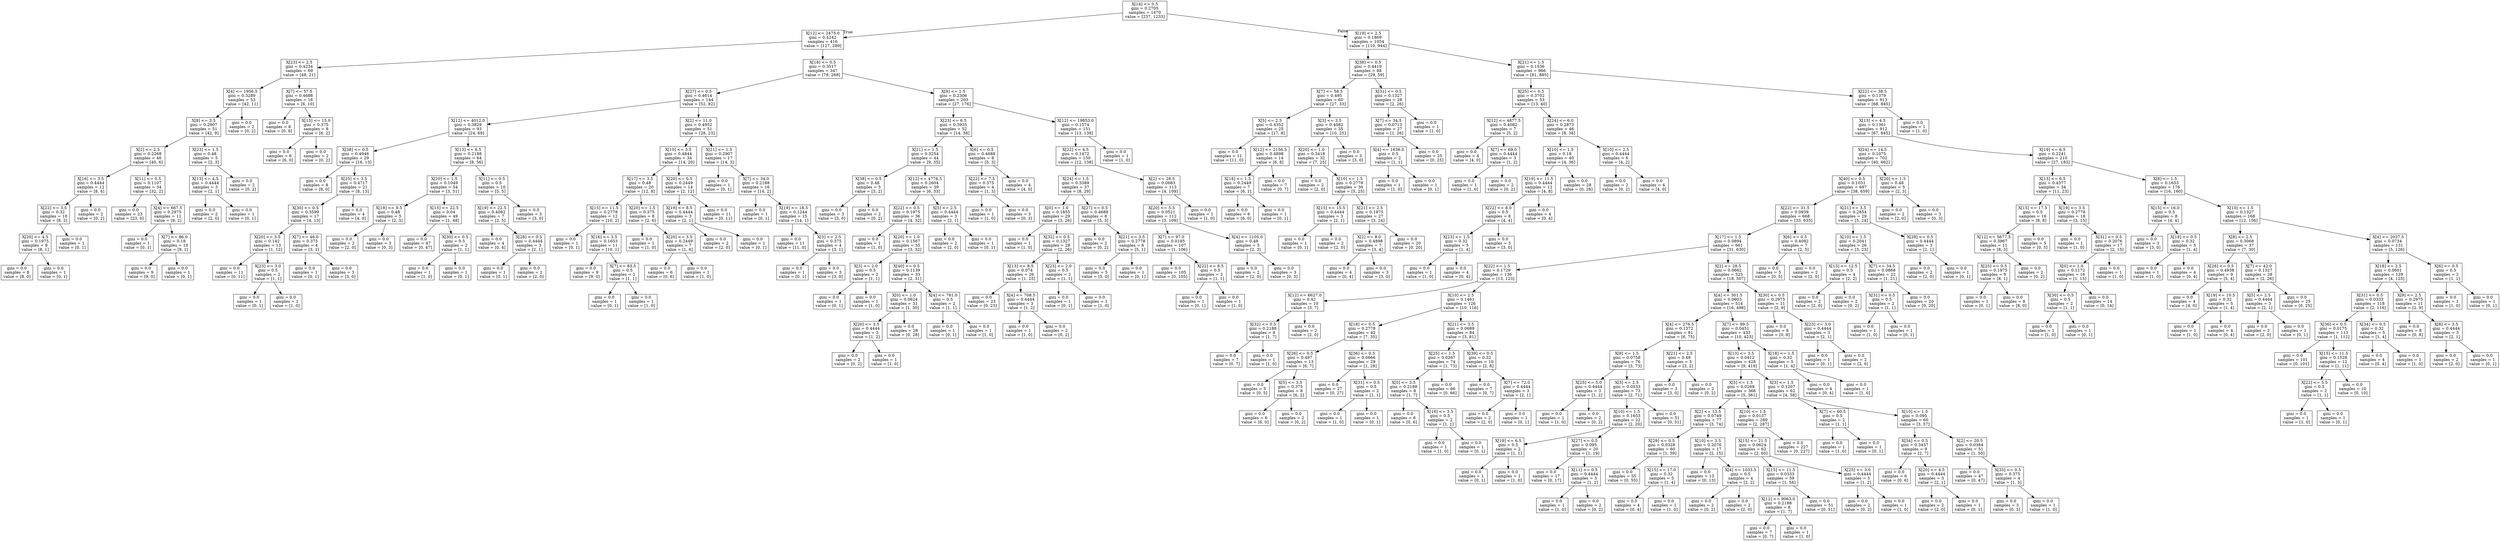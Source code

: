 digraph Tree {
node [shape=box] ;
0 [label="X[14] <= 0.5\ngini = 0.2705\nsamples = 1470\nvalue = [237, 1233]"] ;
1 [label="X[12] <= 2475.0\ngini = 0.4242\nsamples = 416\nvalue = [127, 289]"] ;
0 -> 1 [labeldistance=2.5, labelangle=45, headlabel="True"] ;
2 [label="X[23] <= 2.5\ngini = 0.4234\nsamples = 69\nvalue = [48, 21]"] ;
1 -> 2 ;
3 [label="X[4] <= 1956.5\ngini = 0.3289\nsamples = 53\nvalue = [42, 11]"] ;
2 -> 3 ;
4 [label="X[8] <= 3.5\ngini = 0.2907\nsamples = 51\nvalue = [42, 9]"] ;
3 -> 4 ;
5 [label="X[2] <= 2.5\ngini = 0.2268\nsamples = 46\nvalue = [40, 6]"] ;
4 -> 5 ;
6 [label="X[16] <= 3.5\ngini = 0.4444\nsamples = 12\nvalue = [8, 4]"] ;
5 -> 6 ;
7 [label="X[22] <= 3.5\ngini = 0.32\nsamples = 10\nvalue = [8, 2]"] ;
6 -> 7 ;
8 [label="X[20] <= 4.5\ngini = 0.1975\nsamples = 9\nvalue = [8, 1]"] ;
7 -> 8 ;
9 [label="gini = 0.0\nsamples = 8\nvalue = [8, 0]"] ;
8 -> 9 ;
10 [label="gini = 0.0\nsamples = 1\nvalue = [0, 1]"] ;
8 -> 10 ;
11 [label="gini = 0.0\nsamples = 1\nvalue = [0, 1]"] ;
7 -> 11 ;
12 [label="gini = 0.0\nsamples = 2\nvalue = [0, 2]"] ;
6 -> 12 ;
13 [label="X[11] <= 0.5\ngini = 0.1107\nsamples = 34\nvalue = [32, 2]"] ;
5 -> 13 ;
14 [label="gini = 0.0\nsamples = 23\nvalue = [23, 0]"] ;
13 -> 14 ;
15 [label="X[4] <= 667.5\ngini = 0.2975\nsamples = 11\nvalue = [9, 2]"] ;
13 -> 15 ;
16 [label="gini = 0.0\nsamples = 1\nvalue = [0, 1]"] ;
15 -> 16 ;
17 [label="X[7] <= 86.0\ngini = 0.18\nsamples = 10\nvalue = [9, 1]"] ;
15 -> 17 ;
18 [label="gini = 0.0\nsamples = 9\nvalue = [9, 0]"] ;
17 -> 18 ;
19 [label="gini = 0.0\nsamples = 1\nvalue = [0, 1]"] ;
17 -> 19 ;
20 [label="X[23] <= 1.5\ngini = 0.48\nsamples = 5\nvalue = [2, 3]"] ;
4 -> 20 ;
21 [label="X[13] <= 4.5\ngini = 0.4444\nsamples = 3\nvalue = [2, 1]"] ;
20 -> 21 ;
22 [label="gini = 0.0\nsamples = 2\nvalue = [2, 0]"] ;
21 -> 22 ;
23 [label="gini = 0.0\nsamples = 1\nvalue = [0, 1]"] ;
21 -> 23 ;
24 [label="gini = 0.0\nsamples = 2\nvalue = [0, 2]"] ;
20 -> 24 ;
25 [label="gini = 0.0\nsamples = 2\nvalue = [0, 2]"] ;
3 -> 25 ;
26 [label="X[7] <= 57.5\ngini = 0.4688\nsamples = 16\nvalue = [6, 10]"] ;
2 -> 26 ;
27 [label="gini = 0.0\nsamples = 8\nvalue = [0, 8]"] ;
26 -> 27 ;
28 [label="X[15] <= 15.0\ngini = 0.375\nsamples = 8\nvalue = [6, 2]"] ;
26 -> 28 ;
29 [label="gini = 0.0\nsamples = 6\nvalue = [6, 0]"] ;
28 -> 29 ;
30 [label="gini = 0.0\nsamples = 2\nvalue = [0, 2]"] ;
28 -> 30 ;
31 [label="X[18] <= 0.5\ngini = 0.3517\nsamples = 347\nvalue = [79, 268]"] ;
1 -> 31 ;
32 [label="X[27] <= 0.5\ngini = 0.4614\nsamples = 144\nvalue = [52, 92]"] ;
31 -> 32 ;
33 [label="X[12] <= 4012.0\ngini = 0.3829\nsamples = 93\nvalue = [24, 69]"] ;
32 -> 33 ;
34 [label="X[38] <= 0.5\ngini = 0.4946\nsamples = 29\nvalue = [16, 13]"] ;
33 -> 34 ;
35 [label="gini = 0.0\nsamples = 8\nvalue = [8, 0]"] ;
34 -> 35 ;
36 [label="X[25] <= 3.5\ngini = 0.4717\nsamples = 21\nvalue = [8, 13]"] ;
34 -> 36 ;
37 [label="X[30] <= 0.5\ngini = 0.3599\nsamples = 17\nvalue = [4, 13]"] ;
36 -> 37 ;
38 [label="X[20] <= 3.5\ngini = 0.142\nsamples = 13\nvalue = [1, 12]"] ;
37 -> 38 ;
39 [label="gini = 0.0\nsamples = 11\nvalue = [0, 11]"] ;
38 -> 39 ;
40 [label="X[23] <= 3.0\ngini = 0.5\nsamples = 2\nvalue = [1, 1]"] ;
38 -> 40 ;
41 [label="gini = 0.0\nsamples = 1\nvalue = [0, 1]"] ;
40 -> 41 ;
42 [label="gini = 0.0\nsamples = 1\nvalue = [1, 0]"] ;
40 -> 42 ;
43 [label="X[7] <= 46.0\ngini = 0.375\nsamples = 4\nvalue = [3, 1]"] ;
37 -> 43 ;
44 [label="gini = 0.0\nsamples = 1\nvalue = [0, 1]"] ;
43 -> 44 ;
45 [label="gini = 0.0\nsamples = 3\nvalue = [3, 0]"] ;
43 -> 45 ;
46 [label="gini = 0.0\nsamples = 4\nvalue = [4, 0]"] ;
36 -> 46 ;
47 [label="X[13] <= 6.5\ngini = 0.2188\nsamples = 64\nvalue = [8, 56]"] ;
33 -> 47 ;
48 [label="X[20] <= 1.5\ngini = 0.1049\nsamples = 54\nvalue = [3, 51]"] ;
47 -> 48 ;
49 [label="X[19] <= 9.5\ngini = 0.48\nsamples = 5\nvalue = [2, 3]"] ;
48 -> 49 ;
50 [label="gini = 0.0\nsamples = 2\nvalue = [2, 0]"] ;
49 -> 50 ;
51 [label="gini = 0.0\nsamples = 3\nvalue = [0, 3]"] ;
49 -> 51 ;
52 [label="X[15] <= 22.5\ngini = 0.04\nsamples = 49\nvalue = [1, 48]"] ;
48 -> 52 ;
53 [label="gini = 0.0\nsamples = 47\nvalue = [0, 47]"] ;
52 -> 53 ;
54 [label="X[30] <= 0.5\ngini = 0.5\nsamples = 2\nvalue = [1, 1]"] ;
52 -> 54 ;
55 [label="gini = 0.0\nsamples = 1\nvalue = [1, 0]"] ;
54 -> 55 ;
56 [label="gini = 0.0\nsamples = 1\nvalue = [0, 1]"] ;
54 -> 56 ;
57 [label="X[11] <= 0.5\ngini = 0.5\nsamples = 10\nvalue = [5, 5]"] ;
47 -> 57 ;
58 [label="X[19] <= 22.5\ngini = 0.4082\nsamples = 7\nvalue = [2, 5]"] ;
57 -> 58 ;
59 [label="gini = 0.0\nsamples = 4\nvalue = [0, 4]"] ;
58 -> 59 ;
60 [label="X[28] <= 0.5\ngini = 0.4444\nsamples = 3\nvalue = [2, 1]"] ;
58 -> 60 ;
61 [label="gini = 0.0\nsamples = 1\nvalue = [0, 1]"] ;
60 -> 61 ;
62 [label="gini = 0.0\nsamples = 2\nvalue = [2, 0]"] ;
60 -> 62 ;
63 [label="gini = 0.0\nsamples = 3\nvalue = [3, 0]"] ;
57 -> 63 ;
64 [label="X[2] <= 11.0\ngini = 0.4952\nsamples = 51\nvalue = [28, 23]"] ;
32 -> 64 ;
65 [label="X[10] <= 3.5\ngini = 0.4844\nsamples = 34\nvalue = [14, 20]"] ;
64 -> 65 ;
66 [label="X[17] <= 3.5\ngini = 0.48\nsamples = 20\nvalue = [12, 8]"] ;
65 -> 66 ;
67 [label="X[15] <= 11.5\ngini = 0.2778\nsamples = 12\nvalue = [10, 2]"] ;
66 -> 67 ;
68 [label="gini = 0.0\nsamples = 1\nvalue = [0, 1]"] ;
67 -> 68 ;
69 [label="X[16] <= 3.5\ngini = 0.1653\nsamples = 11\nvalue = [10, 1]"] ;
67 -> 69 ;
70 [label="gini = 0.0\nsamples = 9\nvalue = [9, 0]"] ;
69 -> 70 ;
71 [label="X[7] <= 83.5\ngini = 0.5\nsamples = 2\nvalue = [1, 1]"] ;
69 -> 71 ;
72 [label="gini = 0.0\nsamples = 1\nvalue = [0, 1]"] ;
71 -> 72 ;
73 [label="gini = 0.0\nsamples = 1\nvalue = [1, 0]"] ;
71 -> 73 ;
74 [label="X[20] <= 1.5\ngini = 0.375\nsamples = 8\nvalue = [2, 6]"] ;
66 -> 74 ;
75 [label="gini = 0.0\nsamples = 1\nvalue = [1, 0]"] ;
74 -> 75 ;
76 [label="X[20] <= 3.5\ngini = 0.2449\nsamples = 7\nvalue = [1, 6]"] ;
74 -> 76 ;
77 [label="gini = 0.0\nsamples = 6\nvalue = [0, 6]"] ;
76 -> 77 ;
78 [label="gini = 0.0\nsamples = 1\nvalue = [1, 0]"] ;
76 -> 78 ;
79 [label="X[20] <= 0.5\ngini = 0.2449\nsamples = 14\nvalue = [2, 12]"] ;
65 -> 79 ;
80 [label="X[19] <= 8.5\ngini = 0.4444\nsamples = 3\nvalue = [2, 1]"] ;
79 -> 80 ;
81 [label="gini = 0.0\nsamples = 2\nvalue = [2, 0]"] ;
80 -> 81 ;
82 [label="gini = 0.0\nsamples = 1\nvalue = [0, 1]"] ;
80 -> 82 ;
83 [label="gini = 0.0\nsamples = 11\nvalue = [0, 11]"] ;
79 -> 83 ;
84 [label="X[21] <= 1.5\ngini = 0.2907\nsamples = 17\nvalue = [14, 3]"] ;
64 -> 84 ;
85 [label="gini = 0.0\nsamples = 1\nvalue = [0, 1]"] ;
84 -> 85 ;
86 [label="X[7] <= 34.0\ngini = 0.2188\nsamples = 16\nvalue = [14, 2]"] ;
84 -> 86 ;
87 [label="gini = 0.0\nsamples = 1\nvalue = [0, 1]"] ;
86 -> 87 ;
88 [label="X[19] <= 18.5\ngini = 0.1244\nsamples = 15\nvalue = [14, 1]"] ;
86 -> 88 ;
89 [label="gini = 0.0\nsamples = 11\nvalue = [11, 0]"] ;
88 -> 89 ;
90 [label="X[3] <= 2.5\ngini = 0.375\nsamples = 4\nvalue = [3, 1]"] ;
88 -> 90 ;
91 [label="gini = 0.0\nsamples = 1\nvalue = [0, 1]"] ;
90 -> 91 ;
92 [label="gini = 0.0\nsamples = 3\nvalue = [3, 0]"] ;
90 -> 92 ;
93 [label="X[9] <= 1.5\ngini = 0.2306\nsamples = 203\nvalue = [27, 176]"] ;
31 -> 93 ;
94 [label="X[23] <= 6.5\ngini = 0.3935\nsamples = 52\nvalue = [14, 38]"] ;
93 -> 94 ;
95 [label="X[21] <= 1.5\ngini = 0.3254\nsamples = 44\nvalue = [9, 35]"] ;
94 -> 95 ;
96 [label="X[38] <= 0.5\ngini = 0.48\nsamples = 5\nvalue = [3, 2]"] ;
95 -> 96 ;
97 [label="gini = 0.0\nsamples = 3\nvalue = [3, 0]"] ;
96 -> 97 ;
98 [label="gini = 0.0\nsamples = 2\nvalue = [0, 2]"] ;
96 -> 98 ;
99 [label="X[12] <= 4776.5\ngini = 0.2604\nsamples = 39\nvalue = [6, 33]"] ;
95 -> 99 ;
100 [label="X[22] <= 0.5\ngini = 0.1975\nsamples = 36\nvalue = [4, 32]"] ;
99 -> 100 ;
101 [label="gini = 0.0\nsamples = 1\nvalue = [1, 0]"] ;
100 -> 101 ;
102 [label="X[20] <= 1.0\ngini = 0.1567\nsamples = 35\nvalue = [3, 32]"] ;
100 -> 102 ;
103 [label="X[3] <= 2.0\ngini = 0.5\nsamples = 2\nvalue = [1, 1]"] ;
102 -> 103 ;
104 [label="gini = 0.0\nsamples = 1\nvalue = [0, 1]"] ;
103 -> 104 ;
105 [label="gini = 0.0\nsamples = 1\nvalue = [1, 0]"] ;
103 -> 105 ;
106 [label="X[40] <= 0.5\ngini = 0.1139\nsamples = 33\nvalue = [2, 31]"] ;
102 -> 106 ;
107 [label="X[0] <= 1.0\ngini = 0.0624\nsamples = 31\nvalue = [1, 30]"] ;
106 -> 107 ;
108 [label="X[20] <= 3.5\ngini = 0.4444\nsamples = 3\nvalue = [1, 2]"] ;
107 -> 108 ;
109 [label="gini = 0.0\nsamples = 2\nvalue = [0, 2]"] ;
108 -> 109 ;
110 [label="gini = 0.0\nsamples = 1\nvalue = [1, 0]"] ;
108 -> 110 ;
111 [label="gini = 0.0\nsamples = 28\nvalue = [0, 28]"] ;
107 -> 111 ;
112 [label="X[4] <= 781.0\ngini = 0.5\nsamples = 2\nvalue = [1, 1]"] ;
106 -> 112 ;
113 [label="gini = 0.0\nsamples = 1\nvalue = [0, 1]"] ;
112 -> 113 ;
114 [label="gini = 0.0\nsamples = 1\nvalue = [1, 0]"] ;
112 -> 114 ;
115 [label="X[5] <= 2.5\ngini = 0.4444\nsamples = 3\nvalue = [2, 1]"] ;
99 -> 115 ;
116 [label="gini = 0.0\nsamples = 2\nvalue = [2, 0]"] ;
115 -> 116 ;
117 [label="gini = 0.0\nsamples = 1\nvalue = [0, 1]"] ;
115 -> 117 ;
118 [label="X[6] <= 0.5\ngini = 0.4688\nsamples = 8\nvalue = [5, 3]"] ;
94 -> 118 ;
119 [label="X[22] <= 7.5\ngini = 0.375\nsamples = 4\nvalue = [1, 3]"] ;
118 -> 119 ;
120 [label="gini = 0.0\nsamples = 1\nvalue = [1, 0]"] ;
119 -> 120 ;
121 [label="gini = 0.0\nsamples = 3\nvalue = [0, 3]"] ;
119 -> 121 ;
122 [label="gini = 0.0\nsamples = 4\nvalue = [4, 0]"] ;
118 -> 122 ;
123 [label="X[12] <= 19853.0\ngini = 0.1574\nsamples = 151\nvalue = [13, 138]"] ;
93 -> 123 ;
124 [label="X[22] <= 4.5\ngini = 0.1472\nsamples = 150\nvalue = [12, 138]"] ;
123 -> 124 ;
125 [label="X[24] <= 1.5\ngini = 0.3389\nsamples = 37\nvalue = [8, 29]"] ;
124 -> 125 ;
126 [label="X[0] <= 1.0\ngini = 0.1855\nsamples = 29\nvalue = [3, 26]"] ;
125 -> 126 ;
127 [label="gini = 0.0\nsamples = 1\nvalue = [1, 0]"] ;
126 -> 127 ;
128 [label="X[32] <= 0.5\ngini = 0.1327\nsamples = 28\nvalue = [2, 26]"] ;
126 -> 128 ;
129 [label="X[13] <= 8.5\ngini = 0.074\nsamples = 26\nvalue = [1, 25]"] ;
128 -> 129 ;
130 [label="gini = 0.0\nsamples = 23\nvalue = [0, 23]"] ;
129 -> 130 ;
131 [label="X[4] <= 708.5\ngini = 0.4444\nsamples = 3\nvalue = [1, 2]"] ;
129 -> 131 ;
132 [label="gini = 0.0\nsamples = 1\nvalue = [1, 0]"] ;
131 -> 132 ;
133 [label="gini = 0.0\nsamples = 2\nvalue = [0, 2]"] ;
131 -> 133 ;
134 [label="X[23] <= 2.0\ngini = 0.5\nsamples = 2\nvalue = [1, 1]"] ;
128 -> 134 ;
135 [label="gini = 0.0\nsamples = 1\nvalue = [0, 1]"] ;
134 -> 135 ;
136 [label="gini = 0.0\nsamples = 1\nvalue = [1, 0]"] ;
134 -> 136 ;
137 [label="X[27] <= 0.5\ngini = 0.4688\nsamples = 8\nvalue = [5, 3]"] ;
125 -> 137 ;
138 [label="gini = 0.0\nsamples = 2\nvalue = [0, 2]"] ;
137 -> 138 ;
139 [label="X[21] <= 3.5\ngini = 0.2778\nsamples = 6\nvalue = [5, 1]"] ;
137 -> 139 ;
140 [label="gini = 0.0\nsamples = 5\nvalue = [5, 0]"] ;
139 -> 140 ;
141 [label="gini = 0.0\nsamples = 1\nvalue = [0, 1]"] ;
139 -> 141 ;
142 [label="X[2] <= 28.5\ngini = 0.0683\nsamples = 113\nvalue = [4, 109]"] ;
124 -> 142 ;
143 [label="X[20] <= 5.5\ngini = 0.0521\nsamples = 112\nvalue = [3, 109]"] ;
142 -> 143 ;
144 [label="X[7] <= 97.0\ngini = 0.0185\nsamples = 107\nvalue = [1, 106]"] ;
143 -> 144 ;
145 [label="gini = 0.0\nsamples = 105\nvalue = [0, 105]"] ;
144 -> 145 ;
146 [label="X[22] <= 8.5\ngini = 0.5\nsamples = 2\nvalue = [1, 1]"] ;
144 -> 146 ;
147 [label="gini = 0.0\nsamples = 1\nvalue = [0, 1]"] ;
146 -> 147 ;
148 [label="gini = 0.0\nsamples = 1\nvalue = [1, 0]"] ;
146 -> 148 ;
149 [label="X[4] <= 1105.0\ngini = 0.48\nsamples = 5\nvalue = [2, 3]"] ;
143 -> 149 ;
150 [label="gini = 0.0\nsamples = 2\nvalue = [2, 0]"] ;
149 -> 150 ;
151 [label="gini = 0.0\nsamples = 3\nvalue = [0, 3]"] ;
149 -> 151 ;
152 [label="gini = 0.0\nsamples = 1\nvalue = [1, 0]"] ;
142 -> 152 ;
153 [label="gini = 0.0\nsamples = 1\nvalue = [1, 0]"] ;
123 -> 153 ;
154 [label="X[19] <= 2.5\ngini = 0.1869\nsamples = 1054\nvalue = [110, 944]"] ;
0 -> 154 [labeldistance=2.5, labelangle=-45, headlabel="False"] ;
155 [label="X[38] <= 0.5\ngini = 0.4419\nsamples = 88\nvalue = [29, 59]"] ;
154 -> 155 ;
156 [label="X[7] <= 58.5\ngini = 0.495\nsamples = 60\nvalue = [27, 33]"] ;
155 -> 156 ;
157 [label="X[5] <= 2.5\ngini = 0.4352\nsamples = 25\nvalue = [17, 8]"] ;
156 -> 157 ;
158 [label="gini = 0.0\nsamples = 11\nvalue = [11, 0]"] ;
157 -> 158 ;
159 [label="X[12] <= 2156.5\ngini = 0.4898\nsamples = 14\nvalue = [6, 8]"] ;
157 -> 159 ;
160 [label="X[18] <= 1.5\ngini = 0.2449\nsamples = 7\nvalue = [6, 1]"] ;
159 -> 160 ;
161 [label="gini = 0.0\nsamples = 6\nvalue = [6, 0]"] ;
160 -> 161 ;
162 [label="gini = 0.0\nsamples = 1\nvalue = [0, 1]"] ;
160 -> 162 ;
163 [label="gini = 0.0\nsamples = 7\nvalue = [0, 7]"] ;
159 -> 163 ;
164 [label="X[3] <= 3.5\ngini = 0.4082\nsamples = 35\nvalue = [10, 25]"] ;
156 -> 164 ;
165 [label="X[20] <= 1.0\ngini = 0.3418\nsamples = 32\nvalue = [7, 25]"] ;
164 -> 165 ;
166 [label="gini = 0.0\nsamples = 2\nvalue = [2, 0]"] ;
165 -> 166 ;
167 [label="X[10] <= 1.5\ngini = 0.2778\nsamples = 30\nvalue = [5, 25]"] ;
165 -> 167 ;
168 [label="X[15] <= 15.5\ngini = 0.4444\nsamples = 3\nvalue = [2, 1]"] ;
167 -> 168 ;
169 [label="gini = 0.0\nsamples = 1\nvalue = [0, 1]"] ;
168 -> 169 ;
170 [label="gini = 0.0\nsamples = 2\nvalue = [2, 0]"] ;
168 -> 170 ;
171 [label="X[21] <= 2.5\ngini = 0.1975\nsamples = 27\nvalue = [3, 24]"] ;
167 -> 171 ;
172 [label="X[2] <= 8.0\ngini = 0.4898\nsamples = 7\nvalue = [3, 4]"] ;
171 -> 172 ;
173 [label="gini = 0.0\nsamples = 4\nvalue = [0, 4]"] ;
172 -> 173 ;
174 [label="gini = 0.0\nsamples = 3\nvalue = [3, 0]"] ;
172 -> 174 ;
175 [label="gini = 0.0\nsamples = 20\nvalue = [0, 20]"] ;
171 -> 175 ;
176 [label="gini = 0.0\nsamples = 3\nvalue = [3, 0]"] ;
164 -> 176 ;
177 [label="X[31] <= 0.5\ngini = 0.1327\nsamples = 28\nvalue = [2, 26]"] ;
155 -> 177 ;
178 [label="X[7] <= 34.5\ngini = 0.0713\nsamples = 27\nvalue = [1, 26]"] ;
177 -> 178 ;
179 [label="X[4] <= 1636.0\ngini = 0.5\nsamples = 2\nvalue = [1, 1]"] ;
178 -> 179 ;
180 [label="gini = 0.0\nsamples = 1\nvalue = [1, 0]"] ;
179 -> 180 ;
181 [label="gini = 0.0\nsamples = 1\nvalue = [0, 1]"] ;
179 -> 181 ;
182 [label="gini = 0.0\nsamples = 25\nvalue = [0, 25]"] ;
178 -> 182 ;
183 [label="gini = 0.0\nsamples = 1\nvalue = [1, 0]"] ;
177 -> 183 ;
184 [label="X[21] <= 1.5\ngini = 0.1536\nsamples = 966\nvalue = [81, 885]"] ;
154 -> 184 ;
185 [label="X[25] <= 0.5\ngini = 0.3702\nsamples = 53\nvalue = [13, 40]"] ;
184 -> 185 ;
186 [label="X[12] <= 4877.5\ngini = 0.4082\nsamples = 7\nvalue = [5, 2]"] ;
185 -> 186 ;
187 [label="gini = 0.0\nsamples = 4\nvalue = [4, 0]"] ;
186 -> 187 ;
188 [label="X[7] <= 69.0\ngini = 0.4444\nsamples = 3\nvalue = [1, 2]"] ;
186 -> 188 ;
189 [label="gini = 0.0\nsamples = 1\nvalue = [1, 0]"] ;
188 -> 189 ;
190 [label="gini = 0.0\nsamples = 2\nvalue = [0, 2]"] ;
188 -> 190 ;
191 [label="X[24] <= 6.0\ngini = 0.2873\nsamples = 46\nvalue = [8, 38]"] ;
185 -> 191 ;
192 [label="X[10] <= 1.5\ngini = 0.18\nsamples = 40\nvalue = [4, 36]"] ;
191 -> 192 ;
193 [label="X[19] <= 11.5\ngini = 0.4444\nsamples = 12\nvalue = [4, 8]"] ;
192 -> 193 ;
194 [label="X[22] <= 8.0\ngini = 0.5\nsamples = 8\nvalue = [4, 4]"] ;
193 -> 194 ;
195 [label="X[23] <= 1.5\ngini = 0.32\nsamples = 5\nvalue = [1, 4]"] ;
194 -> 195 ;
196 [label="gini = 0.0\nsamples = 1\nvalue = [1, 0]"] ;
195 -> 196 ;
197 [label="gini = 0.0\nsamples = 4\nvalue = [0, 4]"] ;
195 -> 197 ;
198 [label="gini = 0.0\nsamples = 3\nvalue = [3, 0]"] ;
194 -> 198 ;
199 [label="gini = 0.0\nsamples = 4\nvalue = [0, 4]"] ;
193 -> 199 ;
200 [label="gini = 0.0\nsamples = 28\nvalue = [0, 28]"] ;
192 -> 200 ;
201 [label="X[10] <= 2.5\ngini = 0.4444\nsamples = 6\nvalue = [4, 2]"] ;
191 -> 201 ;
202 [label="gini = 0.0\nsamples = 2\nvalue = [0, 2]"] ;
201 -> 202 ;
203 [label="gini = 0.0\nsamples = 4\nvalue = [4, 0]"] ;
201 -> 203 ;
204 [label="X[22] <= 38.5\ngini = 0.1379\nsamples = 913\nvalue = [68, 845]"] ;
184 -> 204 ;
205 [label="X[13] <= 4.5\ngini = 0.1361\nsamples = 912\nvalue = [67, 845]"] ;
204 -> 205 ;
206 [label="X[24] <= 14.5\ngini = 0.1075\nsamples = 702\nvalue = [40, 662]"] ;
205 -> 206 ;
207 [label="X[40] <= 0.5\ngini = 0.1031\nsamples = 697\nvalue = [38, 659]"] ;
206 -> 207 ;
208 [label="X[22] <= 31.5\ngini = 0.0939\nsamples = 668\nvalue = [33, 635]"] ;
207 -> 208 ;
209 [label="X[17] <= 1.5\ngini = 0.0894\nsamples = 661\nvalue = [31, 630]"] ;
208 -> 209 ;
210 [label="X[22] <= 1.5\ngini = 0.1729\nsamples = 136\nvalue = [13, 123]"] ;
209 -> 210 ;
211 [label="X[12] <= 6627.0\ngini = 0.42\nsamples = 10\nvalue = [3, 7]"] ;
210 -> 211 ;
212 [label="X[32] <= 0.5\ngini = 0.2188\nsamples = 8\nvalue = [1, 7]"] ;
211 -> 212 ;
213 [label="gini = 0.0\nsamples = 7\nvalue = [0, 7]"] ;
212 -> 213 ;
214 [label="gini = 0.0\nsamples = 1\nvalue = [1, 0]"] ;
212 -> 214 ;
215 [label="gini = 0.0\nsamples = 2\nvalue = [2, 0]"] ;
211 -> 215 ;
216 [label="X[10] <= 2.5\ngini = 0.1461\nsamples = 126\nvalue = [10, 116]"] ;
210 -> 216 ;
217 [label="X[18] <= 0.5\ngini = 0.2778\nsamples = 42\nvalue = [7, 35]"] ;
216 -> 217 ;
218 [label="X[26] <= 0.5\ngini = 0.497\nsamples = 13\nvalue = [6, 7]"] ;
217 -> 218 ;
219 [label="gini = 0.0\nsamples = 5\nvalue = [0, 5]"] ;
218 -> 219 ;
220 [label="X[5] <= 3.5\ngini = 0.375\nsamples = 8\nvalue = [6, 2]"] ;
218 -> 220 ;
221 [label="gini = 0.0\nsamples = 6\nvalue = [6, 0]"] ;
220 -> 221 ;
222 [label="gini = 0.0\nsamples = 2\nvalue = [0, 2]"] ;
220 -> 222 ;
223 [label="X[36] <= 0.5\ngini = 0.0666\nsamples = 29\nvalue = [1, 28]"] ;
217 -> 223 ;
224 [label="gini = 0.0\nsamples = 27\nvalue = [0, 27]"] ;
223 -> 224 ;
225 [label="X[31] <= 0.5\ngini = 0.5\nsamples = 2\nvalue = [1, 1]"] ;
223 -> 225 ;
226 [label="gini = 0.0\nsamples = 1\nvalue = [1, 0]"] ;
225 -> 226 ;
227 [label="gini = 0.0\nsamples = 1\nvalue = [0, 1]"] ;
225 -> 227 ;
228 [label="X[21] <= 3.5\ngini = 0.0689\nsamples = 84\nvalue = [3, 81]"] ;
216 -> 228 ;
229 [label="X[25] <= 1.5\ngini = 0.0267\nsamples = 74\nvalue = [1, 73]"] ;
228 -> 229 ;
230 [label="X[5] <= 3.5\ngini = 0.2188\nsamples = 8\nvalue = [1, 7]"] ;
229 -> 230 ;
231 [label="gini = 0.0\nsamples = 6\nvalue = [0, 6]"] ;
230 -> 231 ;
232 [label="X[16] <= 3.5\ngini = 0.5\nsamples = 2\nvalue = [1, 1]"] ;
230 -> 232 ;
233 [label="gini = 0.0\nsamples = 1\nvalue = [1, 0]"] ;
232 -> 233 ;
234 [label="gini = 0.0\nsamples = 1\nvalue = [0, 1]"] ;
232 -> 234 ;
235 [label="gini = 0.0\nsamples = 66\nvalue = [0, 66]"] ;
229 -> 235 ;
236 [label="X[39] <= 0.5\ngini = 0.32\nsamples = 10\nvalue = [2, 8]"] ;
228 -> 236 ;
237 [label="gini = 0.0\nsamples = 7\nvalue = [0, 7]"] ;
236 -> 237 ;
238 [label="X[7] <= 72.0\ngini = 0.4444\nsamples = 3\nvalue = [2, 1]"] ;
236 -> 238 ;
239 [label="gini = 0.0\nsamples = 2\nvalue = [2, 0]"] ;
238 -> 239 ;
240 [label="gini = 0.0\nsamples = 1\nvalue = [0, 1]"] ;
238 -> 240 ;
241 [label="X[2] <= 28.5\ngini = 0.0662\nsamples = 525\nvalue = [18, 507]"] ;
209 -> 241 ;
242 [label="X[4] <= 301.5\ngini = 0.0603\nsamples = 514\nvalue = [16, 498]"] ;
241 -> 242 ;
243 [label="X[4] <= 276.5\ngini = 0.1372\nsamples = 81\nvalue = [6, 75]"] ;
242 -> 243 ;
244 [label="X[8] <= 1.5\ngini = 0.0758\nsamples = 76\nvalue = [3, 73]"] ;
243 -> 244 ;
245 [label="X[25] <= 5.0\ngini = 0.4444\nsamples = 3\nvalue = [1, 2]"] ;
244 -> 245 ;
246 [label="gini = 0.0\nsamples = 1\nvalue = [1, 0]"] ;
245 -> 246 ;
247 [label="gini = 0.0\nsamples = 2\nvalue = [0, 2]"] ;
245 -> 247 ;
248 [label="X[3] <= 2.5\ngini = 0.0533\nsamples = 73\nvalue = [2, 71]"] ;
244 -> 248 ;
249 [label="X[10] <= 1.5\ngini = 0.1653\nsamples = 22\nvalue = [2, 20]"] ;
248 -> 249 ;
250 [label="X[19] <= 6.5\ngini = 0.5\nsamples = 2\nvalue = [1, 1]"] ;
249 -> 250 ;
251 [label="gini = 0.0\nsamples = 1\nvalue = [0, 1]"] ;
250 -> 251 ;
252 [label="gini = 0.0\nsamples = 1\nvalue = [1, 0]"] ;
250 -> 252 ;
253 [label="X[27] <= 0.5\ngini = 0.095\nsamples = 20\nvalue = [1, 19]"] ;
249 -> 253 ;
254 [label="gini = 0.0\nsamples = 17\nvalue = [0, 17]"] ;
253 -> 254 ;
255 [label="X[11] <= 0.5\ngini = 0.4444\nsamples = 3\nvalue = [1, 2]"] ;
253 -> 255 ;
256 [label="gini = 0.0\nsamples = 1\nvalue = [1, 0]"] ;
255 -> 256 ;
257 [label="gini = 0.0\nsamples = 2\nvalue = [0, 2]"] ;
255 -> 257 ;
258 [label="gini = 0.0\nsamples = 51\nvalue = [0, 51]"] ;
248 -> 258 ;
259 [label="X[21] <= 2.5\ngini = 0.48\nsamples = 5\nvalue = [3, 2]"] ;
243 -> 259 ;
260 [label="gini = 0.0\nsamples = 3\nvalue = [3, 0]"] ;
259 -> 260 ;
261 [label="gini = 0.0\nsamples = 2\nvalue = [0, 2]"] ;
259 -> 261 ;
262 [label="X[7] <= 99.5\ngini = 0.0451\nsamples = 433\nvalue = [10, 423]"] ;
242 -> 262 ;
263 [label="X[13] <= 3.5\ngini = 0.0412\nsamples = 428\nvalue = [9, 419]"] ;
262 -> 263 ;
264 [label="X[5] <= 1.5\ngini = 0.0269\nsamples = 366\nvalue = [5, 361]"] ;
263 -> 264 ;
265 [label="X[2] <= 13.5\ngini = 0.0749\nsamples = 77\nvalue = [3, 74]"] ;
264 -> 265 ;
266 [label="X[29] <= 0.5\ngini = 0.0328\nsamples = 60\nvalue = [1, 59]"] ;
265 -> 266 ;
267 [label="gini = 0.0\nsamples = 55\nvalue = [0, 55]"] ;
266 -> 267 ;
268 [label="X[15] <= 17.0\ngini = 0.32\nsamples = 5\nvalue = [1, 4]"] ;
266 -> 268 ;
269 [label="gini = 0.0\nsamples = 4\nvalue = [0, 4]"] ;
268 -> 269 ;
270 [label="gini = 0.0\nsamples = 1\nvalue = [1, 0]"] ;
268 -> 270 ;
271 [label="X[10] <= 3.5\ngini = 0.2076\nsamples = 17\nvalue = [2, 15]"] ;
265 -> 271 ;
272 [label="gini = 0.0\nsamples = 13\nvalue = [0, 13]"] ;
271 -> 272 ;
273 [label="X[4] <= 1033.5\ngini = 0.5\nsamples = 4\nvalue = [2, 2]"] ;
271 -> 273 ;
274 [label="gini = 0.0\nsamples = 2\nvalue = [0, 2]"] ;
273 -> 274 ;
275 [label="gini = 0.0\nsamples = 2\nvalue = [2, 0]"] ;
273 -> 275 ;
276 [label="X[10] <= 1.5\ngini = 0.0137\nsamples = 289\nvalue = [2, 287]"] ;
264 -> 276 ;
277 [label="X[15] <= 21.5\ngini = 0.0624\nsamples = 62\nvalue = [2, 60]"] ;
276 -> 277 ;
278 [label="X[15] <= 11.5\ngini = 0.0333\nsamples = 59\nvalue = [1, 58]"] ;
277 -> 278 ;
279 [label="X[12] <= 9063.0\ngini = 0.2188\nsamples = 8\nvalue = [1, 7]"] ;
278 -> 279 ;
280 [label="gini = 0.0\nsamples = 7\nvalue = [0, 7]"] ;
279 -> 280 ;
281 [label="gini = 0.0\nsamples = 1\nvalue = [1, 0]"] ;
279 -> 281 ;
282 [label="gini = 0.0\nsamples = 51\nvalue = [0, 51]"] ;
278 -> 282 ;
283 [label="X[25] <= 3.0\ngini = 0.4444\nsamples = 3\nvalue = [1, 2]"] ;
277 -> 283 ;
284 [label="gini = 0.0\nsamples = 2\nvalue = [0, 2]"] ;
283 -> 284 ;
285 [label="gini = 0.0\nsamples = 1\nvalue = [1, 0]"] ;
283 -> 285 ;
286 [label="gini = 0.0\nsamples = 227\nvalue = [0, 227]"] ;
276 -> 286 ;
287 [label="X[3] <= 1.5\ngini = 0.1207\nsamples = 62\nvalue = [4, 58]"] ;
263 -> 287 ;
288 [label="X[7] <= 60.5\ngini = 0.5\nsamples = 2\nvalue = [1, 1]"] ;
287 -> 288 ;
289 [label="gini = 0.0\nsamples = 1\nvalue = [1, 0]"] ;
288 -> 289 ;
290 [label="gini = 0.0\nsamples = 1\nvalue = [0, 1]"] ;
288 -> 290 ;
291 [label="X[10] <= 1.5\ngini = 0.095\nsamples = 60\nvalue = [3, 57]"] ;
287 -> 291 ;
292 [label="X[34] <= 0.5\ngini = 0.3457\nsamples = 9\nvalue = [2, 7]"] ;
291 -> 292 ;
293 [label="gini = 0.0\nsamples = 6\nvalue = [0, 6]"] ;
292 -> 293 ;
294 [label="X[20] <= 4.5\ngini = 0.4444\nsamples = 3\nvalue = [2, 1]"] ;
292 -> 294 ;
295 [label="gini = 0.0\nsamples = 2\nvalue = [2, 0]"] ;
294 -> 295 ;
296 [label="gini = 0.0\nsamples = 1\nvalue = [0, 1]"] ;
294 -> 296 ;
297 [label="X[2] <= 20.5\ngini = 0.0384\nsamples = 51\nvalue = [1, 50]"] ;
291 -> 297 ;
298 [label="gini = 0.0\nsamples = 47\nvalue = [0, 47]"] ;
297 -> 298 ;
299 [label="X[33] <= 0.5\ngini = 0.375\nsamples = 4\nvalue = [1, 3]"] ;
297 -> 299 ;
300 [label="gini = 0.0\nsamples = 3\nvalue = [0, 3]"] ;
299 -> 300 ;
301 [label="gini = 0.0\nsamples = 1\nvalue = [1, 0]"] ;
299 -> 301 ;
302 [label="X[18] <= 1.5\ngini = 0.32\nsamples = 5\nvalue = [1, 4]"] ;
262 -> 302 ;
303 [label="gini = 0.0\nsamples = 4\nvalue = [0, 4]"] ;
302 -> 303 ;
304 [label="gini = 0.0\nsamples = 1\nvalue = [1, 0]"] ;
302 -> 304 ;
305 [label="X[30] <= 0.5\ngini = 0.2975\nsamples = 11\nvalue = [2, 9]"] ;
241 -> 305 ;
306 [label="gini = 0.0\nsamples = 8\nvalue = [0, 8]"] ;
305 -> 306 ;
307 [label="X[23] <= 3.0\ngini = 0.4444\nsamples = 3\nvalue = [2, 1]"] ;
305 -> 307 ;
308 [label="gini = 0.0\nsamples = 1\nvalue = [0, 1]"] ;
307 -> 308 ;
309 [label="gini = 0.0\nsamples = 2\nvalue = [2, 0]"] ;
307 -> 309 ;
310 [label="X[6] <= 0.5\ngini = 0.4082\nsamples = 7\nvalue = [2, 5]"] ;
208 -> 310 ;
311 [label="gini = 0.0\nsamples = 5\nvalue = [0, 5]"] ;
310 -> 311 ;
312 [label="gini = 0.0\nsamples = 2\nvalue = [2, 0]"] ;
310 -> 312 ;
313 [label="X[21] <= 3.5\ngini = 0.2854\nsamples = 29\nvalue = [5, 24]"] ;
207 -> 313 ;
314 [label="X[10] <= 1.5\ngini = 0.2041\nsamples = 26\nvalue = [3, 23]"] ;
313 -> 314 ;
315 [label="X[15] <= 12.5\ngini = 0.5\nsamples = 4\nvalue = [2, 2]"] ;
314 -> 315 ;
316 [label="gini = 0.0\nsamples = 2\nvalue = [2, 0]"] ;
315 -> 316 ;
317 [label="gini = 0.0\nsamples = 2\nvalue = [0, 2]"] ;
315 -> 317 ;
318 [label="X[7] <= 34.5\ngini = 0.0868\nsamples = 22\nvalue = [1, 21]"] ;
314 -> 318 ;
319 [label="X[31] <= 0.5\ngini = 0.5\nsamples = 2\nvalue = [1, 1]"] ;
318 -> 319 ;
320 [label="gini = 0.0\nsamples = 1\nvalue = [1, 0]"] ;
319 -> 320 ;
321 [label="gini = 0.0\nsamples = 1\nvalue = [0, 1]"] ;
319 -> 321 ;
322 [label="gini = 0.0\nsamples = 20\nvalue = [0, 20]"] ;
318 -> 322 ;
323 [label="X[28] <= 0.5\ngini = 0.4444\nsamples = 3\nvalue = [2, 1]"] ;
313 -> 323 ;
324 [label="gini = 0.0\nsamples = 2\nvalue = [2, 0]"] ;
323 -> 324 ;
325 [label="gini = 0.0\nsamples = 1\nvalue = [0, 1]"] ;
323 -> 325 ;
326 [label="X[20] <= 1.5\ngini = 0.48\nsamples = 5\nvalue = [2, 3]"] ;
206 -> 326 ;
327 [label="gini = 0.0\nsamples = 2\nvalue = [2, 0]"] ;
326 -> 327 ;
328 [label="gini = 0.0\nsamples = 3\nvalue = [0, 3]"] ;
326 -> 328 ;
329 [label="X[19] <= 6.5\ngini = 0.2241\nsamples = 210\nvalue = [27, 183]"] ;
205 -> 329 ;
330 [label="X[13] <= 6.5\ngini = 0.4377\nsamples = 34\nvalue = [11, 23]"] ;
329 -> 330 ;
331 [label="X[15] <= 17.5\ngini = 0.5\nsamples = 16\nvalue = [8, 8]"] ;
330 -> 331 ;
332 [label="X[12] <= 5677.5\ngini = 0.3967\nsamples = 11\nvalue = [8, 3]"] ;
331 -> 332 ;
333 [label="X[25] <= 0.5\ngini = 0.1975\nsamples = 9\nvalue = [8, 1]"] ;
332 -> 333 ;
334 [label="gini = 0.0\nsamples = 1\nvalue = [0, 1]"] ;
333 -> 334 ;
335 [label="gini = 0.0\nsamples = 8\nvalue = [8, 0]"] ;
333 -> 335 ;
336 [label="gini = 0.0\nsamples = 2\nvalue = [0, 2]"] ;
332 -> 336 ;
337 [label="gini = 0.0\nsamples = 5\nvalue = [0, 5]"] ;
331 -> 337 ;
338 [label="X[19] <= 3.5\ngini = 0.2778\nsamples = 18\nvalue = [3, 15]"] ;
330 -> 338 ;
339 [label="gini = 0.0\nsamples = 1\nvalue = [1, 0]"] ;
338 -> 339 ;
340 [label="X[31] <= 0.5\ngini = 0.2076\nsamples = 17\nvalue = [2, 15]"] ;
338 -> 340 ;
341 [label="X[0] <= 1.0\ngini = 0.1172\nsamples = 16\nvalue = [1, 15]"] ;
340 -> 341 ;
342 [label="X[30] <= 0.5\ngini = 0.5\nsamples = 2\nvalue = [1, 1]"] ;
341 -> 342 ;
343 [label="gini = 0.0\nsamples = 1\nvalue = [1, 0]"] ;
342 -> 343 ;
344 [label="gini = 0.0\nsamples = 1\nvalue = [0, 1]"] ;
342 -> 344 ;
345 [label="gini = 0.0\nsamples = 14\nvalue = [0, 14]"] ;
341 -> 345 ;
346 [label="gini = 0.0\nsamples = 1\nvalue = [1, 0]"] ;
340 -> 346 ;
347 [label="X[8] <= 1.5\ngini = 0.1653\nsamples = 176\nvalue = [16, 160]"] ;
329 -> 347 ;
348 [label="X[15] <= 16.0\ngini = 0.5\nsamples = 8\nvalue = [4, 4]"] ;
347 -> 348 ;
349 [label="gini = 0.0\nsamples = 3\nvalue = [3, 0]"] ;
348 -> 349 ;
350 [label="X[18] <= 0.5\ngini = 0.32\nsamples = 5\nvalue = [1, 4]"] ;
348 -> 350 ;
351 [label="gini = 0.0\nsamples = 1\nvalue = [1, 0]"] ;
350 -> 351 ;
352 [label="gini = 0.0\nsamples = 4\nvalue = [0, 4]"] ;
350 -> 352 ;
353 [label="X[10] <= 1.5\ngini = 0.1327\nsamples = 168\nvalue = [12, 156]"] ;
347 -> 353 ;
354 [label="X[8] <= 2.5\ngini = 0.3068\nsamples = 37\nvalue = [7, 30]"] ;
353 -> 354 ;
355 [label="X[26] <= 0.5\ngini = 0.4938\nsamples = 9\nvalue = [5, 4]"] ;
354 -> 355 ;
356 [label="gini = 0.0\nsamples = 4\nvalue = [4, 0]"] ;
355 -> 356 ;
357 [label="X[19] <= 10.5\ngini = 0.32\nsamples = 5\nvalue = [1, 4]"] ;
355 -> 357 ;
358 [label="gini = 0.0\nsamples = 1\nvalue = [1, 0]"] ;
357 -> 358 ;
359 [label="gini = 0.0\nsamples = 4\nvalue = [0, 4]"] ;
357 -> 359 ;
360 [label="X[7] <= 42.0\ngini = 0.1327\nsamples = 28\nvalue = [2, 26]"] ;
354 -> 360 ;
361 [label="X[5] <= 2.5\ngini = 0.4444\nsamples = 3\nvalue = [2, 1]"] ;
360 -> 361 ;
362 [label="gini = 0.0\nsamples = 2\nvalue = [2, 0]"] ;
361 -> 362 ;
363 [label="gini = 0.0\nsamples = 1\nvalue = [0, 1]"] ;
361 -> 363 ;
364 [label="gini = 0.0\nsamples = 25\nvalue = [0, 25]"] ;
360 -> 364 ;
365 [label="X[4] <= 2037.5\ngini = 0.0734\nsamples = 131\nvalue = [5, 126]"] ;
353 -> 365 ;
366 [label="X[18] <= 2.5\ngini = 0.0601\nsamples = 129\nvalue = [4, 125]"] ;
365 -> 366 ;
367 [label="X[31] <= 0.5\ngini = 0.0333\nsamples = 118\nvalue = [2, 116]"] ;
366 -> 367 ;
368 [label="X[36] <= 0.5\ngini = 0.0175\nsamples = 113\nvalue = [1, 112]"] ;
367 -> 368 ;
369 [label="gini = 0.0\nsamples = 101\nvalue = [0, 101]"] ;
368 -> 369 ;
370 [label="X[15] <= 11.5\ngini = 0.1528\nsamples = 12\nvalue = [1, 11]"] ;
368 -> 370 ;
371 [label="X[22] <= 5.5\ngini = 0.5\nsamples = 2\nvalue = [1, 1]"] ;
370 -> 371 ;
372 [label="gini = 0.0\nsamples = 1\nvalue = [1, 0]"] ;
371 -> 372 ;
373 [label="gini = 0.0\nsamples = 1\nvalue = [0, 1]"] ;
371 -> 373 ;
374 [label="gini = 0.0\nsamples = 10\nvalue = [0, 10]"] ;
370 -> 374 ;
375 [label="X[34] <= 0.5\ngini = 0.32\nsamples = 5\nvalue = [1, 4]"] ;
367 -> 375 ;
376 [label="gini = 0.0\nsamples = 4\nvalue = [0, 4]"] ;
375 -> 376 ;
377 [label="gini = 0.0\nsamples = 1\nvalue = [1, 0]"] ;
375 -> 377 ;
378 [label="X[9] <= 2.5\ngini = 0.2975\nsamples = 11\nvalue = [2, 9]"] ;
366 -> 378 ;
379 [label="gini = 0.0\nsamples = 8\nvalue = [0, 8]"] ;
378 -> 379 ;
380 [label="X[8] <= 3.5\ngini = 0.4444\nsamples = 3\nvalue = [2, 1]"] ;
378 -> 380 ;
381 [label="gini = 0.0\nsamples = 2\nvalue = [2, 0]"] ;
380 -> 381 ;
382 [label="gini = 0.0\nsamples = 1\nvalue = [0, 1]"] ;
380 -> 382 ;
383 [label="X[6] <= 0.5\ngini = 0.5\nsamples = 2\nvalue = [1, 1]"] ;
365 -> 383 ;
384 [label="gini = 0.0\nsamples = 1\nvalue = [1, 0]"] ;
383 -> 384 ;
385 [label="gini = 0.0\nsamples = 1\nvalue = [0, 1]"] ;
383 -> 385 ;
386 [label="gini = 0.0\nsamples = 1\nvalue = [1, 0]"] ;
204 -> 386 ;
}